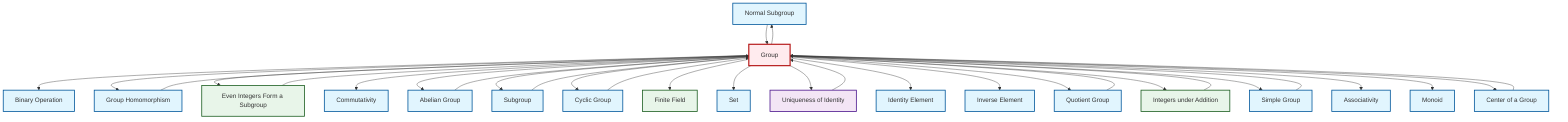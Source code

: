 graph TD
    classDef definition fill:#e1f5fe,stroke:#01579b,stroke-width:2px
    classDef theorem fill:#f3e5f5,stroke:#4a148c,stroke-width:2px
    classDef axiom fill:#fff3e0,stroke:#e65100,stroke-width:2px
    classDef example fill:#e8f5e9,stroke:#1b5e20,stroke-width:2px
    classDef current fill:#ffebee,stroke:#b71c1c,stroke-width:3px
    def-identity-element["Identity Element"]:::definition
    def-monoid["Monoid"]:::definition
    def-normal-subgroup["Normal Subgroup"]:::definition
    def-group["Group"]:::definition
    ex-even-integers-subgroup["Even Integers Form a Subgroup"]:::example
    ex-finite-field["Finite Field"]:::example
    def-quotient-group["Quotient Group"]:::definition
    def-commutativity["Commutativity"]:::definition
    thm-unique-identity["Uniqueness of Identity"]:::theorem
    def-inverse-element["Inverse Element"]:::definition
    def-cyclic-group["Cyclic Group"]:::definition
    def-associativity["Associativity"]:::definition
    def-simple-group["Simple Group"]:::definition
    ex-integers-addition["Integers under Addition"]:::example
    def-abelian-group["Abelian Group"]:::definition
    def-subgroup["Subgroup"]:::definition
    def-center-of-group["Center of a Group"]:::definition
    def-homomorphism["Group Homomorphism"]:::definition
    def-set["Set"]:::definition
    def-binary-operation["Binary Operation"]:::definition
    def-center-of-group --> def-group
    thm-unique-identity --> def-group
    def-group --> def-binary-operation
    def-group --> def-homomorphism
    def-group --> ex-even-integers-subgroup
    def-group --> def-commutativity
    def-group --> def-abelian-group
    def-group --> def-subgroup
    def-group --> def-cyclic-group
    def-group --> ex-finite-field
    def-group --> def-set
    def-group --> thm-unique-identity
    def-group --> def-identity-element
    def-cyclic-group --> def-group
    def-normal-subgroup --> def-group
    def-quotient-group --> def-group
    def-group --> def-normal-subgroup
    def-subgroup --> def-group
    def-simple-group --> def-group
    def-group --> def-inverse-element
    def-group --> def-quotient-group
    def-group --> ex-integers-addition
    def-group --> def-simple-group
    def-abelian-group --> def-group
    ex-integers-addition --> def-group
    def-homomorphism --> def-group
    def-group --> def-associativity
    ex-even-integers-subgroup --> def-group
    def-group --> def-monoid
    def-group --> def-center-of-group
    class def-group current